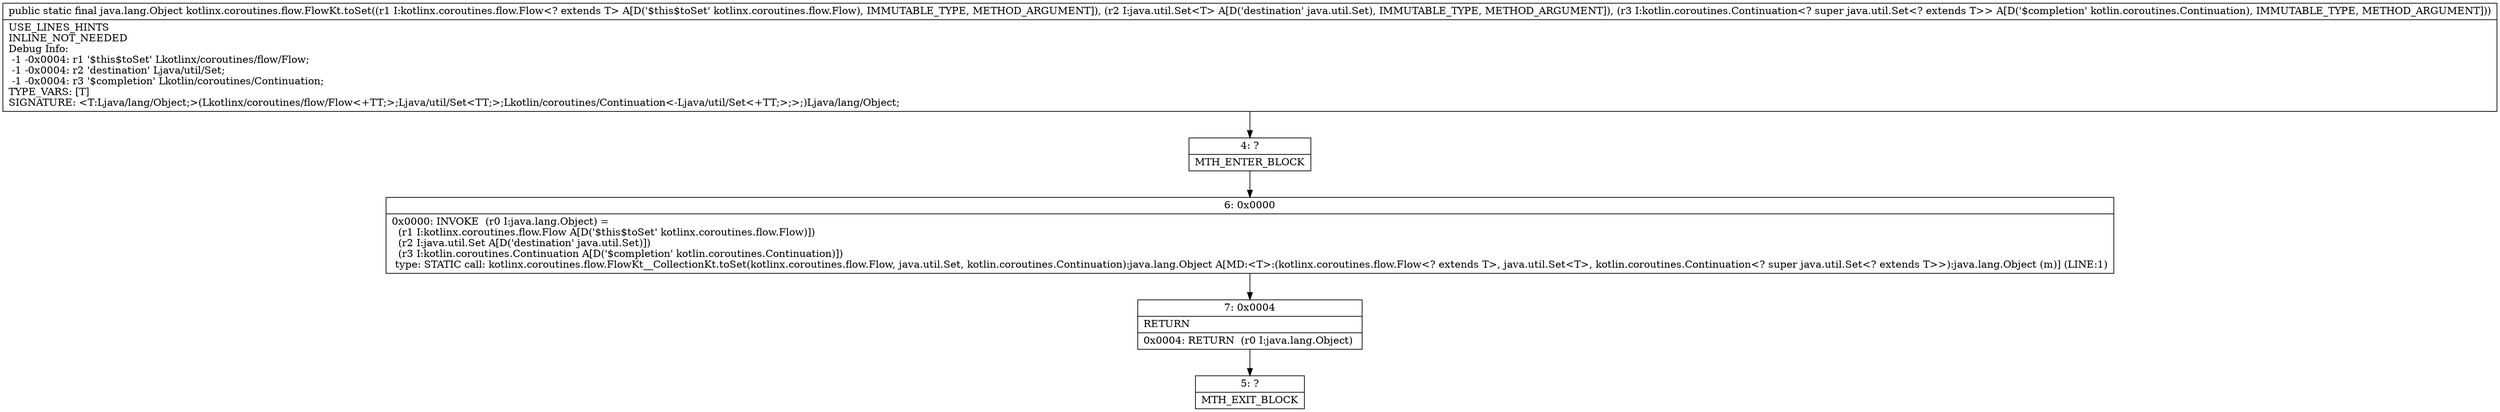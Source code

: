 digraph "CFG forkotlinx.coroutines.flow.FlowKt.toSet(Lkotlinx\/coroutines\/flow\/Flow;Ljava\/util\/Set;Lkotlin\/coroutines\/Continuation;)Ljava\/lang\/Object;" {
Node_4 [shape=record,label="{4\:\ ?|MTH_ENTER_BLOCK\l}"];
Node_6 [shape=record,label="{6\:\ 0x0000|0x0000: INVOKE  (r0 I:java.lang.Object) = \l  (r1 I:kotlinx.coroutines.flow.Flow A[D('$this$toSet' kotlinx.coroutines.flow.Flow)])\l  (r2 I:java.util.Set A[D('destination' java.util.Set)])\l  (r3 I:kotlin.coroutines.Continuation A[D('$completion' kotlin.coroutines.Continuation)])\l type: STATIC call: kotlinx.coroutines.flow.FlowKt__CollectionKt.toSet(kotlinx.coroutines.flow.Flow, java.util.Set, kotlin.coroutines.Continuation):java.lang.Object A[MD:\<T\>:(kotlinx.coroutines.flow.Flow\<? extends T\>, java.util.Set\<T\>, kotlin.coroutines.Continuation\<? super java.util.Set\<? extends T\>\>):java.lang.Object (m)] (LINE:1)\l}"];
Node_7 [shape=record,label="{7\:\ 0x0004|RETURN\l|0x0004: RETURN  (r0 I:java.lang.Object) \l}"];
Node_5 [shape=record,label="{5\:\ ?|MTH_EXIT_BLOCK\l}"];
MethodNode[shape=record,label="{public static final java.lang.Object kotlinx.coroutines.flow.FlowKt.toSet((r1 I:kotlinx.coroutines.flow.Flow\<? extends T\> A[D('$this$toSet' kotlinx.coroutines.flow.Flow), IMMUTABLE_TYPE, METHOD_ARGUMENT]), (r2 I:java.util.Set\<T\> A[D('destination' java.util.Set), IMMUTABLE_TYPE, METHOD_ARGUMENT]), (r3 I:kotlin.coroutines.Continuation\<? super java.util.Set\<? extends T\>\> A[D('$completion' kotlin.coroutines.Continuation), IMMUTABLE_TYPE, METHOD_ARGUMENT]))  | USE_LINES_HINTS\lINLINE_NOT_NEEDED\lDebug Info:\l  \-1 \-0x0004: r1 '$this$toSet' Lkotlinx\/coroutines\/flow\/Flow;\l  \-1 \-0x0004: r2 'destination' Ljava\/util\/Set;\l  \-1 \-0x0004: r3 '$completion' Lkotlin\/coroutines\/Continuation;\lTYPE_VARS: [T]\lSIGNATURE: \<T:Ljava\/lang\/Object;\>(Lkotlinx\/coroutines\/flow\/Flow\<+TT;\>;Ljava\/util\/Set\<TT;\>;Lkotlin\/coroutines\/Continuation\<\-Ljava\/util\/Set\<+TT;\>;\>;)Ljava\/lang\/Object;\l}"];
MethodNode -> Node_4;Node_4 -> Node_6;
Node_6 -> Node_7;
Node_7 -> Node_5;
}

